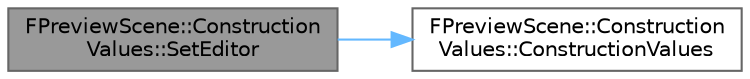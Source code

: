 digraph "FPreviewScene::ConstructionValues::SetEditor"
{
 // INTERACTIVE_SVG=YES
 // LATEX_PDF_SIZE
  bgcolor="transparent";
  edge [fontname=Helvetica,fontsize=10,labelfontname=Helvetica,labelfontsize=10];
  node [fontname=Helvetica,fontsize=10,shape=box,height=0.2,width=0.4];
  rankdir="LR";
  Node1 [id="Node000001",label="FPreviewScene::Construction\lValues::SetEditor",height=0.2,width=0.4,color="gray40", fillcolor="grey60", style="filled", fontcolor="black",tooltip=" "];
  Node1 -> Node2 [id="edge1_Node000001_Node000002",color="steelblue1",style="solid",tooltip=" "];
  Node2 [id="Node000002",label="FPreviewScene::Construction\lValues::ConstructionValues",height=0.2,width=0.4,color="grey40", fillcolor="white", style="filled",URL="$d1/d8f/structFPreviewScene_1_1ConstructionValues.html#a572a223c3884951e023973772dc78fac",tooltip=" "];
}
